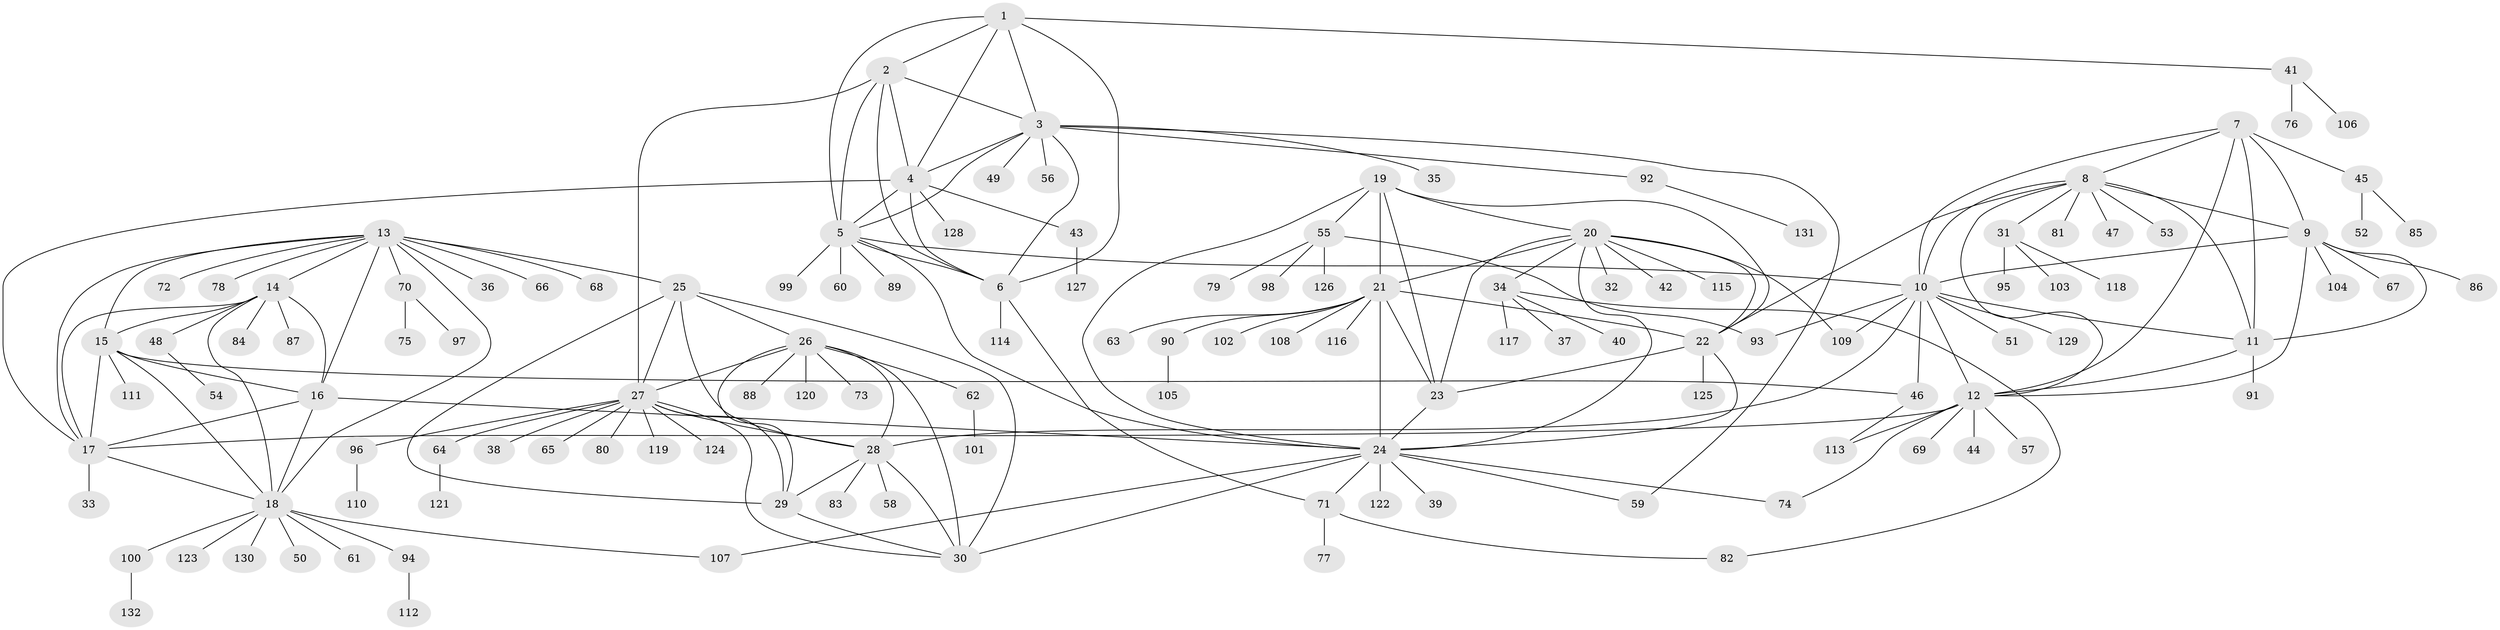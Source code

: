 // coarse degree distribution, {1: 0.5094339622641509, 7: 0.03773584905660377, 5: 0.1320754716981132, 8: 0.07547169811320754, 4: 0.05660377358490566, 2: 0.11320754716981132, 3: 0.03773584905660377, 10: 0.03773584905660377}
// Generated by graph-tools (version 1.1) at 2025/37/03/04/25 23:37:35]
// undirected, 132 vertices, 196 edges
graph export_dot {
  node [color=gray90,style=filled];
  1;
  2;
  3;
  4;
  5;
  6;
  7;
  8;
  9;
  10;
  11;
  12;
  13;
  14;
  15;
  16;
  17;
  18;
  19;
  20;
  21;
  22;
  23;
  24;
  25;
  26;
  27;
  28;
  29;
  30;
  31;
  32;
  33;
  34;
  35;
  36;
  37;
  38;
  39;
  40;
  41;
  42;
  43;
  44;
  45;
  46;
  47;
  48;
  49;
  50;
  51;
  52;
  53;
  54;
  55;
  56;
  57;
  58;
  59;
  60;
  61;
  62;
  63;
  64;
  65;
  66;
  67;
  68;
  69;
  70;
  71;
  72;
  73;
  74;
  75;
  76;
  77;
  78;
  79;
  80;
  81;
  82;
  83;
  84;
  85;
  86;
  87;
  88;
  89;
  90;
  91;
  92;
  93;
  94;
  95;
  96;
  97;
  98;
  99;
  100;
  101;
  102;
  103;
  104;
  105;
  106;
  107;
  108;
  109;
  110;
  111;
  112;
  113;
  114;
  115;
  116;
  117;
  118;
  119;
  120;
  121;
  122;
  123;
  124;
  125;
  126;
  127;
  128;
  129;
  130;
  131;
  132;
  1 -- 2;
  1 -- 3;
  1 -- 4;
  1 -- 5;
  1 -- 6;
  1 -- 41;
  2 -- 3;
  2 -- 4;
  2 -- 5;
  2 -- 6;
  2 -- 27;
  3 -- 4;
  3 -- 5;
  3 -- 6;
  3 -- 35;
  3 -- 49;
  3 -- 56;
  3 -- 59;
  3 -- 92;
  4 -- 5;
  4 -- 6;
  4 -- 17;
  4 -- 43;
  4 -- 128;
  5 -- 6;
  5 -- 10;
  5 -- 24;
  5 -- 60;
  5 -- 89;
  5 -- 99;
  6 -- 71;
  6 -- 114;
  7 -- 8;
  7 -- 9;
  7 -- 10;
  7 -- 11;
  7 -- 12;
  7 -- 45;
  8 -- 9;
  8 -- 10;
  8 -- 11;
  8 -- 12;
  8 -- 22;
  8 -- 31;
  8 -- 47;
  8 -- 53;
  8 -- 81;
  9 -- 10;
  9 -- 11;
  9 -- 12;
  9 -- 67;
  9 -- 86;
  9 -- 104;
  10 -- 11;
  10 -- 12;
  10 -- 28;
  10 -- 46;
  10 -- 51;
  10 -- 93;
  10 -- 109;
  10 -- 129;
  11 -- 12;
  11 -- 91;
  12 -- 17;
  12 -- 44;
  12 -- 57;
  12 -- 69;
  12 -- 74;
  12 -- 113;
  13 -- 14;
  13 -- 15;
  13 -- 16;
  13 -- 17;
  13 -- 18;
  13 -- 25;
  13 -- 36;
  13 -- 66;
  13 -- 68;
  13 -- 70;
  13 -- 72;
  13 -- 78;
  14 -- 15;
  14 -- 16;
  14 -- 17;
  14 -- 18;
  14 -- 48;
  14 -- 84;
  14 -- 87;
  15 -- 16;
  15 -- 17;
  15 -- 18;
  15 -- 46;
  15 -- 111;
  16 -- 17;
  16 -- 18;
  16 -- 24;
  17 -- 18;
  17 -- 33;
  18 -- 50;
  18 -- 61;
  18 -- 94;
  18 -- 100;
  18 -- 107;
  18 -- 123;
  18 -- 130;
  19 -- 20;
  19 -- 21;
  19 -- 22;
  19 -- 23;
  19 -- 24;
  19 -- 55;
  20 -- 21;
  20 -- 22;
  20 -- 23;
  20 -- 24;
  20 -- 32;
  20 -- 34;
  20 -- 42;
  20 -- 109;
  20 -- 115;
  21 -- 22;
  21 -- 23;
  21 -- 24;
  21 -- 63;
  21 -- 90;
  21 -- 102;
  21 -- 108;
  21 -- 116;
  22 -- 23;
  22 -- 24;
  22 -- 125;
  23 -- 24;
  24 -- 30;
  24 -- 39;
  24 -- 59;
  24 -- 71;
  24 -- 74;
  24 -- 107;
  24 -- 122;
  25 -- 26;
  25 -- 27;
  25 -- 28;
  25 -- 29;
  25 -- 30;
  26 -- 27;
  26 -- 28;
  26 -- 29;
  26 -- 30;
  26 -- 62;
  26 -- 73;
  26 -- 88;
  26 -- 120;
  27 -- 28;
  27 -- 29;
  27 -- 30;
  27 -- 38;
  27 -- 64;
  27 -- 65;
  27 -- 80;
  27 -- 96;
  27 -- 119;
  27 -- 124;
  28 -- 29;
  28 -- 30;
  28 -- 58;
  28 -- 83;
  29 -- 30;
  31 -- 95;
  31 -- 103;
  31 -- 118;
  34 -- 37;
  34 -- 40;
  34 -- 82;
  34 -- 117;
  41 -- 76;
  41 -- 106;
  43 -- 127;
  45 -- 52;
  45 -- 85;
  46 -- 113;
  48 -- 54;
  55 -- 79;
  55 -- 93;
  55 -- 98;
  55 -- 126;
  62 -- 101;
  64 -- 121;
  70 -- 75;
  70 -- 97;
  71 -- 77;
  71 -- 82;
  90 -- 105;
  92 -- 131;
  94 -- 112;
  96 -- 110;
  100 -- 132;
}
